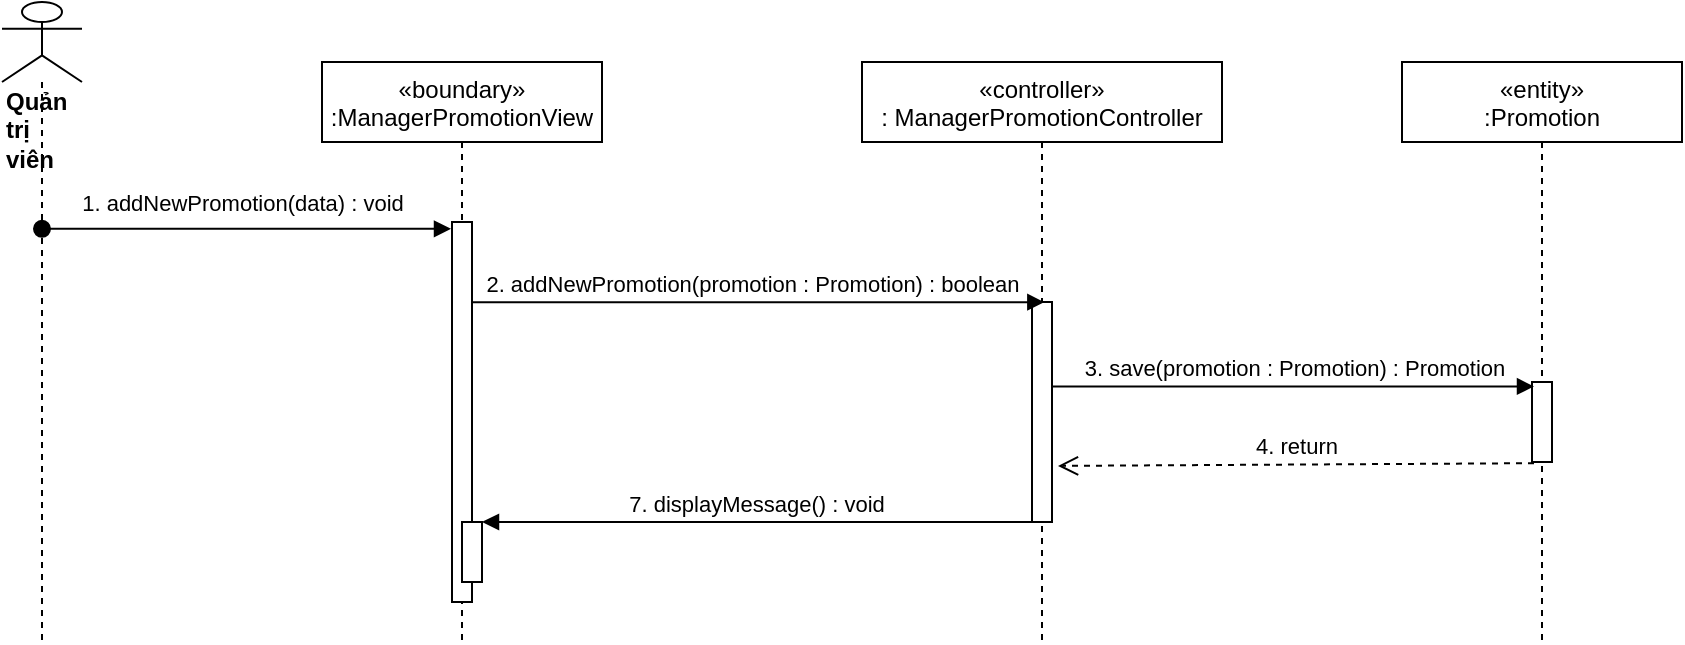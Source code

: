 <mxfile version="14.7.0" type="device"><diagram id="kgpKYQtTHZ0yAKxKKP6v" name="Page-1"><mxGraphModel dx="1108" dy="425" grid="1" gridSize="10" guides="1" tooltips="1" connect="1" arrows="1" fold="1" page="1" pageScale="1" pageWidth="850" pageHeight="1100" math="0" shadow="0"><root><mxCell id="0"/><mxCell id="1" parent="0"/><mxCell id="TYKDie5c6yrOLfiyz9v0-1" value="«boundary»&#10;:ManagerPromotionView" style="shape=umlLifeline;perimeter=lifelinePerimeter;container=1;collapsible=0;recursiveResize=0;rounded=0;shadow=0;strokeWidth=1;" parent="1" vertex="1"><mxGeometry x="230" y="80" width="140" height="290" as="geometry"/></mxCell><mxCell id="TYKDie5c6yrOLfiyz9v0-2" value="" style="points=[];perimeter=orthogonalPerimeter;rounded=0;shadow=0;strokeWidth=1;" parent="TYKDie5c6yrOLfiyz9v0-1" vertex="1"><mxGeometry x="65" y="80" width="10" height="190" as="geometry"/></mxCell><mxCell id="TYKDie5c6yrOLfiyz9v0-3" value="" style="html=1;points=[];perimeter=orthogonalPerimeter;" parent="TYKDie5c6yrOLfiyz9v0-1" vertex="1"><mxGeometry x="70" y="230" width="10" height="30" as="geometry"/></mxCell><mxCell id="TYKDie5c6yrOLfiyz9v0-4" value="«controller»&#10;: ManagerPromotionController" style="shape=umlLifeline;perimeter=lifelinePerimeter;container=1;collapsible=0;recursiveResize=0;rounded=0;shadow=0;strokeWidth=1;" parent="1" vertex="1"><mxGeometry x="500" y="80" width="180" height="290" as="geometry"/></mxCell><mxCell id="TYKDie5c6yrOLfiyz9v0-5" value="" style="points=[];perimeter=orthogonalPerimeter;rounded=0;shadow=0;strokeWidth=1;" parent="TYKDie5c6yrOLfiyz9v0-4" vertex="1"><mxGeometry x="85" y="120" width="10" height="110" as="geometry"/></mxCell><mxCell id="TYKDie5c6yrOLfiyz9v0-6" value="&lt;div&gt;&lt;b&gt;Quản trị viên&lt;/b&gt;&lt;/div&gt;" style="shape=umlLifeline;participant=umlActor;perimeter=lifelinePerimeter;whiteSpace=wrap;html=1;container=1;collapsible=0;recursiveResize=0;verticalAlign=top;spacingTop=36;outlineConnect=0;align=left;size=40;" parent="1" vertex="1"><mxGeometry x="70" y="50" width="40" height="320" as="geometry"/></mxCell><mxCell id="TYKDie5c6yrOLfiyz9v0-7" value="1. addNewPromotion(data) : void" style="verticalAlign=bottom;startArrow=oval;endArrow=block;startSize=8;shadow=0;strokeWidth=1;entryX=-0.05;entryY=0.018;entryDx=0;entryDy=0;entryPerimeter=0;" parent="1" source="TYKDie5c6yrOLfiyz9v0-6" target="TYKDie5c6yrOLfiyz9v0-2" edge="1"><mxGeometry x="-0.019" y="4" relative="1" as="geometry"><mxPoint x="100" y="170" as="sourcePoint"/><mxPoint as="offset"/></mxGeometry></mxCell><mxCell id="TYKDie5c6yrOLfiyz9v0-10" value="2. addNewPromotion(promotion : Promotion) : boolean" style="html=1;verticalAlign=bottom;endArrow=block;entryX=0.617;entryY=0.001;entryDx=0;entryDy=0;entryPerimeter=0;" parent="1" source="TYKDie5c6yrOLfiyz9v0-2" target="TYKDie5c6yrOLfiyz9v0-5" edge="1"><mxGeometry x="-0.021" width="80" relative="1" as="geometry"><mxPoint x="320" y="248" as="sourcePoint"/><mxPoint x="500" y="210" as="targetPoint"/><mxPoint as="offset"/></mxGeometry></mxCell><mxCell id="TYKDie5c6yrOLfiyz9v0-14" value="7. displayMessage() : void" style="verticalAlign=bottom;endArrow=block;shadow=0;strokeWidth=1;" parent="1" source="TYKDie5c6yrOLfiyz9v0-5" target="TYKDie5c6yrOLfiyz9v0-3" edge="1"><mxGeometry relative="1" as="geometry"><mxPoint x="550" y="319" as="sourcePoint"/><mxPoint x="340" y="319" as="targetPoint"/></mxGeometry></mxCell><mxCell id="TYKDie5c6yrOLfiyz9v0-15" value="«entity»&#10;:Promotion" style="shape=umlLifeline;perimeter=lifelinePerimeter;container=1;collapsible=0;recursiveResize=0;rounded=0;shadow=0;strokeWidth=1;" parent="1" vertex="1"><mxGeometry x="770" y="80" width="140" height="290" as="geometry"/></mxCell><mxCell id="TYKDie5c6yrOLfiyz9v0-16" value="" style="points=[];perimeter=orthogonalPerimeter;rounded=0;shadow=0;strokeWidth=1;" parent="TYKDie5c6yrOLfiyz9v0-15" vertex="1"><mxGeometry x="65" y="160" width="10" height="40" as="geometry"/></mxCell><mxCell id="TYKDie5c6yrOLfiyz9v0-17" value="3. save(promotion : Promotion) : Promotion" style="html=1;verticalAlign=bottom;endArrow=block;entryX=0.1;entryY=0.055;entryDx=0;entryDy=0;entryPerimeter=0;" parent="1" source="TYKDie5c6yrOLfiyz9v0-5" target="TYKDie5c6yrOLfiyz9v0-16" edge="1"><mxGeometry width="80" relative="1" as="geometry"><mxPoint x="889" y="240.97" as="sourcePoint"/><mxPoint x="1010" y="239" as="targetPoint"/></mxGeometry></mxCell><mxCell id="TYKDie5c6yrOLfiyz9v0-18" value="4. return" style="html=1;verticalAlign=bottom;endArrow=open;dashed=1;endSize=8;exitX=0.1;exitY=1.015;exitDx=0;exitDy=0;exitPerimeter=0;entryX=1.3;entryY=0.745;entryDx=0;entryDy=0;entryPerimeter=0;" parent="1" source="TYKDie5c6yrOLfiyz9v0-16" target="TYKDie5c6yrOLfiyz9v0-5" edge="1"><mxGeometry relative="1" as="geometry"><mxPoint x="790" y="300" as="sourcePoint"/><mxPoint x="610" y="279" as="targetPoint"/></mxGeometry></mxCell></root></mxGraphModel></diagram></mxfile>